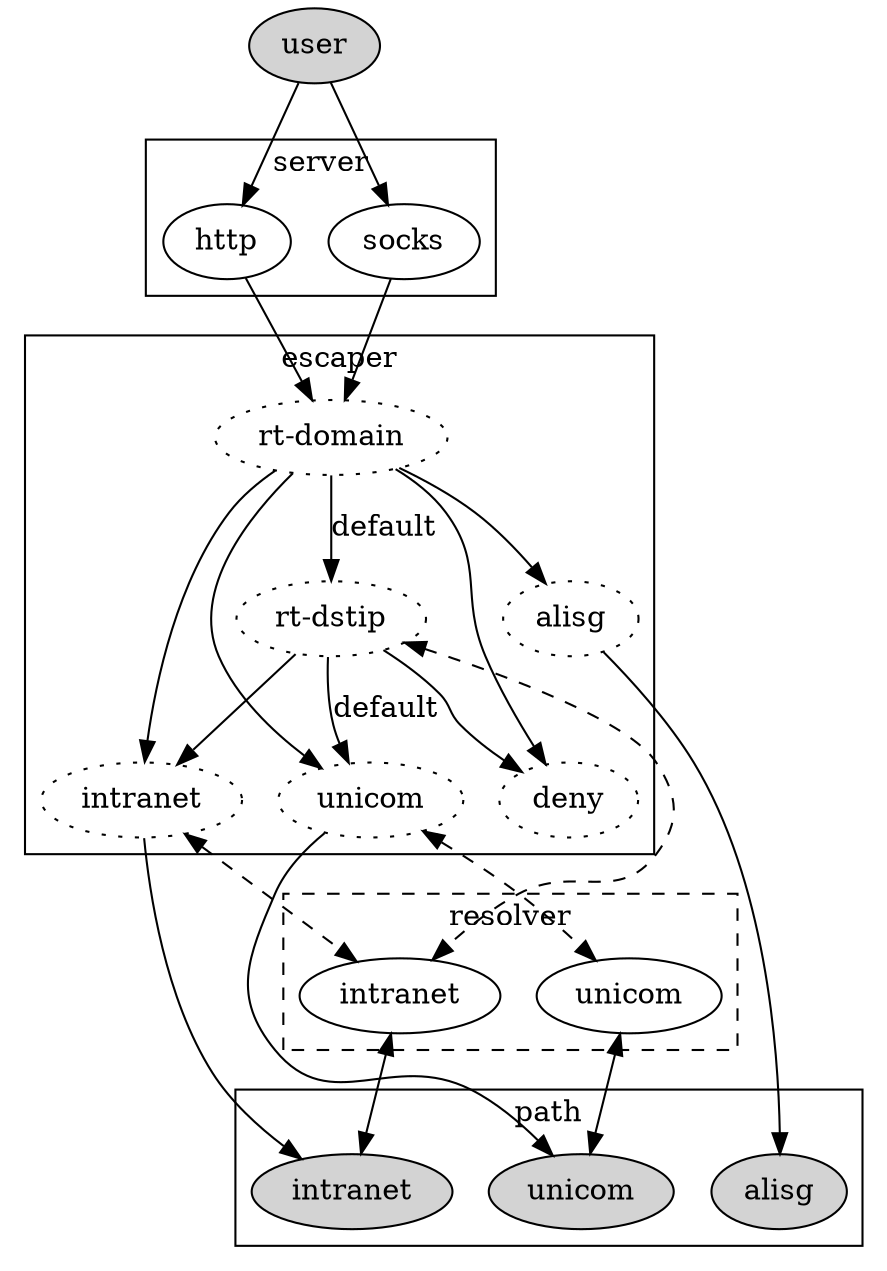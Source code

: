 
strict digraph G {
  user [style=filled];
  subgraph cluster_resolver {
    graph [style=dashed][label=resolver];
    r_intranet [label=intranet];
    r_unicom [label=unicom];
  };
  subgraph cluster_escaper {
    graph [label=escaper];
    node [style=dotted];
    e_rt_domain [label="rt-domain"];
    e_rt_dstip [label="rt-dstip"];
    e_intranet [label=intranet];
    e_unicom [label=unicom];
    e_alisg [label=alisg];
    e_deny [label=deny];
    e_rt_domain -> e_rt_dstip [label=default];
    e_rt_domain -> e_deny;
    e_rt_domain -> e_intranet;
    e_rt_domain -> e_unicom;
    e_rt_domain -> e_alisg;
    e_rt_dstip -> e_unicom [label=default];
    e_rt_dstip -> e_deny;
    e_rt_dstip -> e_intranet;
  };
  subgraph cluster_server {
    graph [label=server];
    s_http [label=http];
    s_socks [label=socks];
  }
  subgraph cluster_path {
    graph [label=path];
    node [style=filled];
    intranet;
    unicom;
    alisg;
  }
  e_rt_dstip -> r_intranet [style=dashed][dir=both];
  e_intranet -> r_intranet [style=dashed][dir=both];
  e_unicom -> r_unicom [style=dashed][dir=both];
  s_http -> e_rt_domain;
  s_socks -> e_rt_domain;
  user -> s_http;
  user -> s_socks;
  e_intranet -> intranet;
  e_unicom -> unicom;
  e_alisg -> alisg;
  r_intranet -> intranet [dir=both];
  r_unicom -> unicom [dir=both];
}

